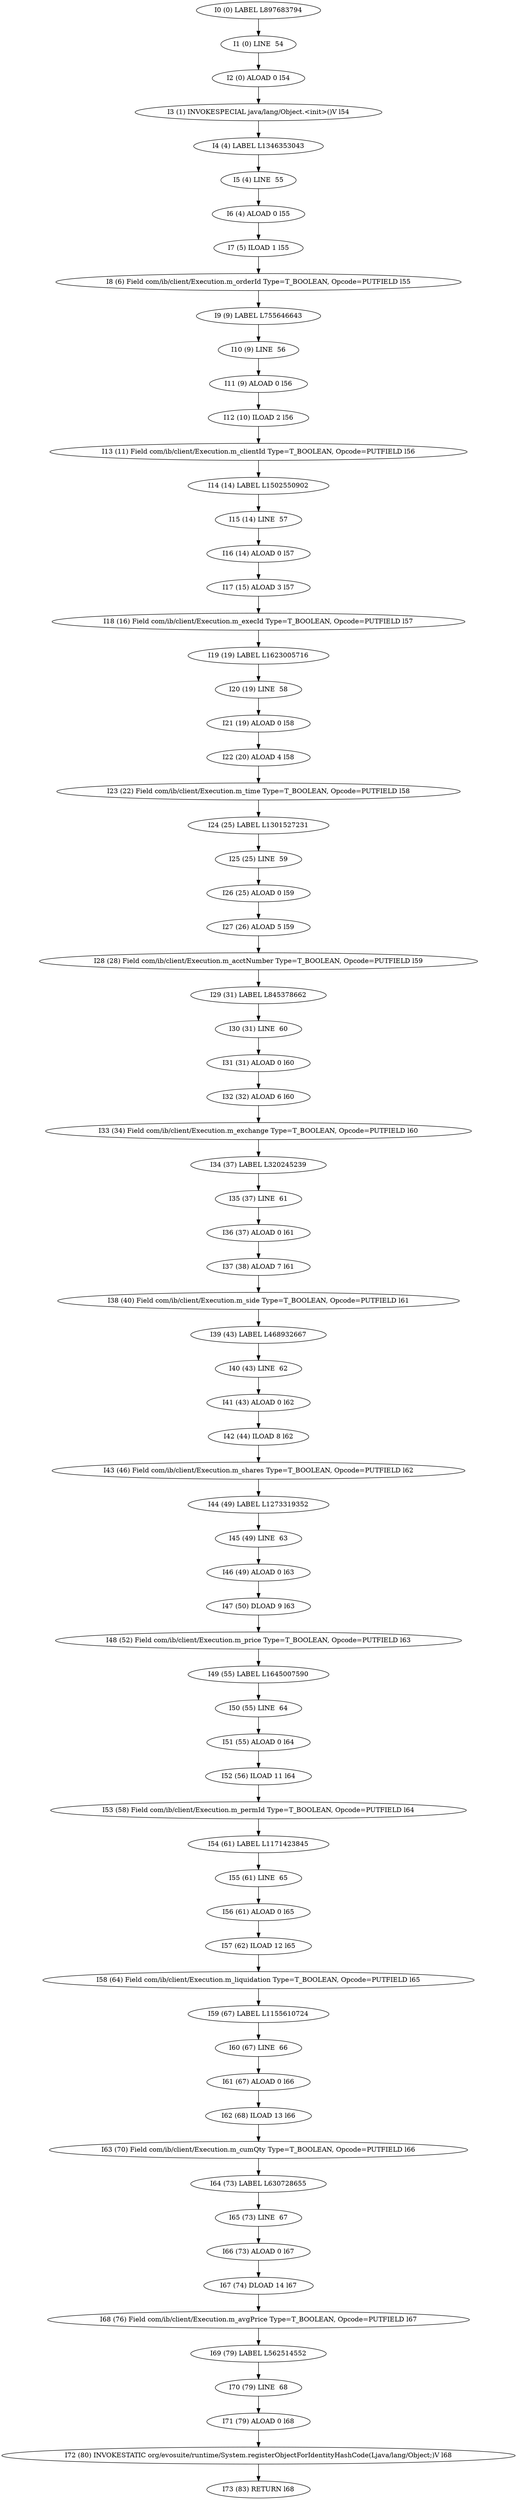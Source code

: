 digraph G {
  1 [ label="I0 (0) LABEL L897683794" ];
  2 [ label="I1 (0) LINE  54" ];
  3 [ label="I2 (0) ALOAD 0 l54" ];
  4 [ label="I3 (1) INVOKESPECIAL java/lang/Object.<init>()V l54" ];
  5 [ label="I4 (4) LABEL L1346353043" ];
  6 [ label="I5 (4) LINE  55" ];
  7 [ label="I6 (4) ALOAD 0 l55" ];
  8 [ label="I7 (5) ILOAD 1 l55" ];
  9 [ label="I8 (6) Field com/ib/client/Execution.m_orderId Type=T_BOOLEAN, Opcode=PUTFIELD l55" ];
  10 [ label="I9 (9) LABEL L755646643" ];
  11 [ label="I10 (9) LINE  56" ];
  12 [ label="I11 (9) ALOAD 0 l56" ];
  13 [ label="I12 (10) ILOAD 2 l56" ];
  14 [ label="I13 (11) Field com/ib/client/Execution.m_clientId Type=T_BOOLEAN, Opcode=PUTFIELD l56" ];
  15 [ label="I14 (14) LABEL L1502550902" ];
  16 [ label="I15 (14) LINE  57" ];
  17 [ label="I16 (14) ALOAD 0 l57" ];
  18 [ label="I17 (15) ALOAD 3 l57" ];
  19 [ label="I18 (16) Field com/ib/client/Execution.m_execId Type=T_BOOLEAN, Opcode=PUTFIELD l57" ];
  20 [ label="I19 (19) LABEL L1623005716" ];
  21 [ label="I20 (19) LINE  58" ];
  22 [ label="I21 (19) ALOAD 0 l58" ];
  23 [ label="I22 (20) ALOAD 4 l58" ];
  24 [ label="I23 (22) Field com/ib/client/Execution.m_time Type=T_BOOLEAN, Opcode=PUTFIELD l58" ];
  25 [ label="I24 (25) LABEL L1301527231" ];
  26 [ label="I25 (25) LINE  59" ];
  27 [ label="I26 (25) ALOAD 0 l59" ];
  28 [ label="I27 (26) ALOAD 5 l59" ];
  29 [ label="I28 (28) Field com/ib/client/Execution.m_acctNumber Type=T_BOOLEAN, Opcode=PUTFIELD l59" ];
  30 [ label="I29 (31) LABEL L845378662" ];
  31 [ label="I30 (31) LINE  60" ];
  32 [ label="I31 (31) ALOAD 0 l60" ];
  33 [ label="I32 (32) ALOAD 6 l60" ];
  34 [ label="I33 (34) Field com/ib/client/Execution.m_exchange Type=T_BOOLEAN, Opcode=PUTFIELD l60" ];
  35 [ label="I34 (37) LABEL L320245239" ];
  36 [ label="I35 (37) LINE  61" ];
  37 [ label="I36 (37) ALOAD 0 l61" ];
  38 [ label="I37 (38) ALOAD 7 l61" ];
  39 [ label="I38 (40) Field com/ib/client/Execution.m_side Type=T_BOOLEAN, Opcode=PUTFIELD l61" ];
  40 [ label="I39 (43) LABEL L468932667" ];
  41 [ label="I40 (43) LINE  62" ];
  42 [ label="I41 (43) ALOAD 0 l62" ];
  43 [ label="I42 (44) ILOAD 8 l62" ];
  44 [ label="I43 (46) Field com/ib/client/Execution.m_shares Type=T_BOOLEAN, Opcode=PUTFIELD l62" ];
  45 [ label="I44 (49) LABEL L1273319352" ];
  46 [ label="I45 (49) LINE  63" ];
  47 [ label="I46 (49) ALOAD 0 l63" ];
  48 [ label="I47 (50) DLOAD 9 l63" ];
  49 [ label="I48 (52) Field com/ib/client/Execution.m_price Type=T_BOOLEAN, Opcode=PUTFIELD l63" ];
  50 [ label="I49 (55) LABEL L1645007590" ];
  51 [ label="I50 (55) LINE  64" ];
  52 [ label="I51 (55) ALOAD 0 l64" ];
  53 [ label="I52 (56) ILOAD 11 l64" ];
  54 [ label="I53 (58) Field com/ib/client/Execution.m_permId Type=T_BOOLEAN, Opcode=PUTFIELD l64" ];
  55 [ label="I54 (61) LABEL L1171423845" ];
  56 [ label="I55 (61) LINE  65" ];
  57 [ label="I56 (61) ALOAD 0 l65" ];
  58 [ label="I57 (62) ILOAD 12 l65" ];
  59 [ label="I58 (64) Field com/ib/client/Execution.m_liquidation Type=T_BOOLEAN, Opcode=PUTFIELD l65" ];
  60 [ label="I59 (67) LABEL L1155610724" ];
  61 [ label="I60 (67) LINE  66" ];
  62 [ label="I61 (67) ALOAD 0 l66" ];
  63 [ label="I62 (68) ILOAD 13 l66" ];
  64 [ label="I63 (70) Field com/ib/client/Execution.m_cumQty Type=T_BOOLEAN, Opcode=PUTFIELD l66" ];
  65 [ label="I64 (73) LABEL L630728655" ];
  66 [ label="I65 (73) LINE  67" ];
  67 [ label="I66 (73) ALOAD 0 l67" ];
  68 [ label="I67 (74) DLOAD 14 l67" ];
  69 [ label="I68 (76) Field com/ib/client/Execution.m_avgPrice Type=T_BOOLEAN, Opcode=PUTFIELD l67" ];
  70 [ label="I69 (79) LABEL L562514552" ];
  71 [ label="I70 (79) LINE  68" ];
  72 [ label="I71 (79) ALOAD 0 l68" ];
  73 [ label="I72 (80) INVOKESTATIC org/evosuite/runtime/System.registerObjectForIdentityHashCode(Ljava/lang/Object;)V l68" ];
  74 [ label="I73 (83) RETURN l68" ];
  1 -> 2 [ label="" ];
  2 -> 3 [ label="" ];
  3 -> 4 [ label="" ];
  4 -> 5 [ label="" ];
  5 -> 6 [ label="" ];
  6 -> 7 [ label="" ];
  7 -> 8 [ label="" ];
  8 -> 9 [ label="" ];
  9 -> 10 [ label="" ];
  10 -> 11 [ label="" ];
  11 -> 12 [ label="" ];
  12 -> 13 [ label="" ];
  13 -> 14 [ label="" ];
  14 -> 15 [ label="" ];
  15 -> 16 [ label="" ];
  16 -> 17 [ label="" ];
  17 -> 18 [ label="" ];
  18 -> 19 [ label="" ];
  19 -> 20 [ label="" ];
  20 -> 21 [ label="" ];
  21 -> 22 [ label="" ];
  22 -> 23 [ label="" ];
  23 -> 24 [ label="" ];
  24 -> 25 [ label="" ];
  25 -> 26 [ label="" ];
  26 -> 27 [ label="" ];
  27 -> 28 [ label="" ];
  28 -> 29 [ label="" ];
  29 -> 30 [ label="" ];
  30 -> 31 [ label="" ];
  31 -> 32 [ label="" ];
  32 -> 33 [ label="" ];
  33 -> 34 [ label="" ];
  34 -> 35 [ label="" ];
  35 -> 36 [ label="" ];
  36 -> 37 [ label="" ];
  37 -> 38 [ label="" ];
  38 -> 39 [ label="" ];
  39 -> 40 [ label="" ];
  40 -> 41 [ label="" ];
  41 -> 42 [ label="" ];
  42 -> 43 [ label="" ];
  43 -> 44 [ label="" ];
  44 -> 45 [ label="" ];
  45 -> 46 [ label="" ];
  46 -> 47 [ label="" ];
  47 -> 48 [ label="" ];
  48 -> 49 [ label="" ];
  49 -> 50 [ label="" ];
  50 -> 51 [ label="" ];
  51 -> 52 [ label="" ];
  52 -> 53 [ label="" ];
  53 -> 54 [ label="" ];
  54 -> 55 [ label="" ];
  55 -> 56 [ label="" ];
  56 -> 57 [ label="" ];
  57 -> 58 [ label="" ];
  58 -> 59 [ label="" ];
  59 -> 60 [ label="" ];
  60 -> 61 [ label="" ];
  61 -> 62 [ label="" ];
  62 -> 63 [ label="" ];
  63 -> 64 [ label="" ];
  64 -> 65 [ label="" ];
  65 -> 66 [ label="" ];
  66 -> 67 [ label="" ];
  67 -> 68 [ label="" ];
  68 -> 69 [ label="" ];
  69 -> 70 [ label="" ];
  70 -> 71 [ label="" ];
  71 -> 72 [ label="" ];
  72 -> 73 [ label="" ];
  73 -> 74 [ label="" ];
}
